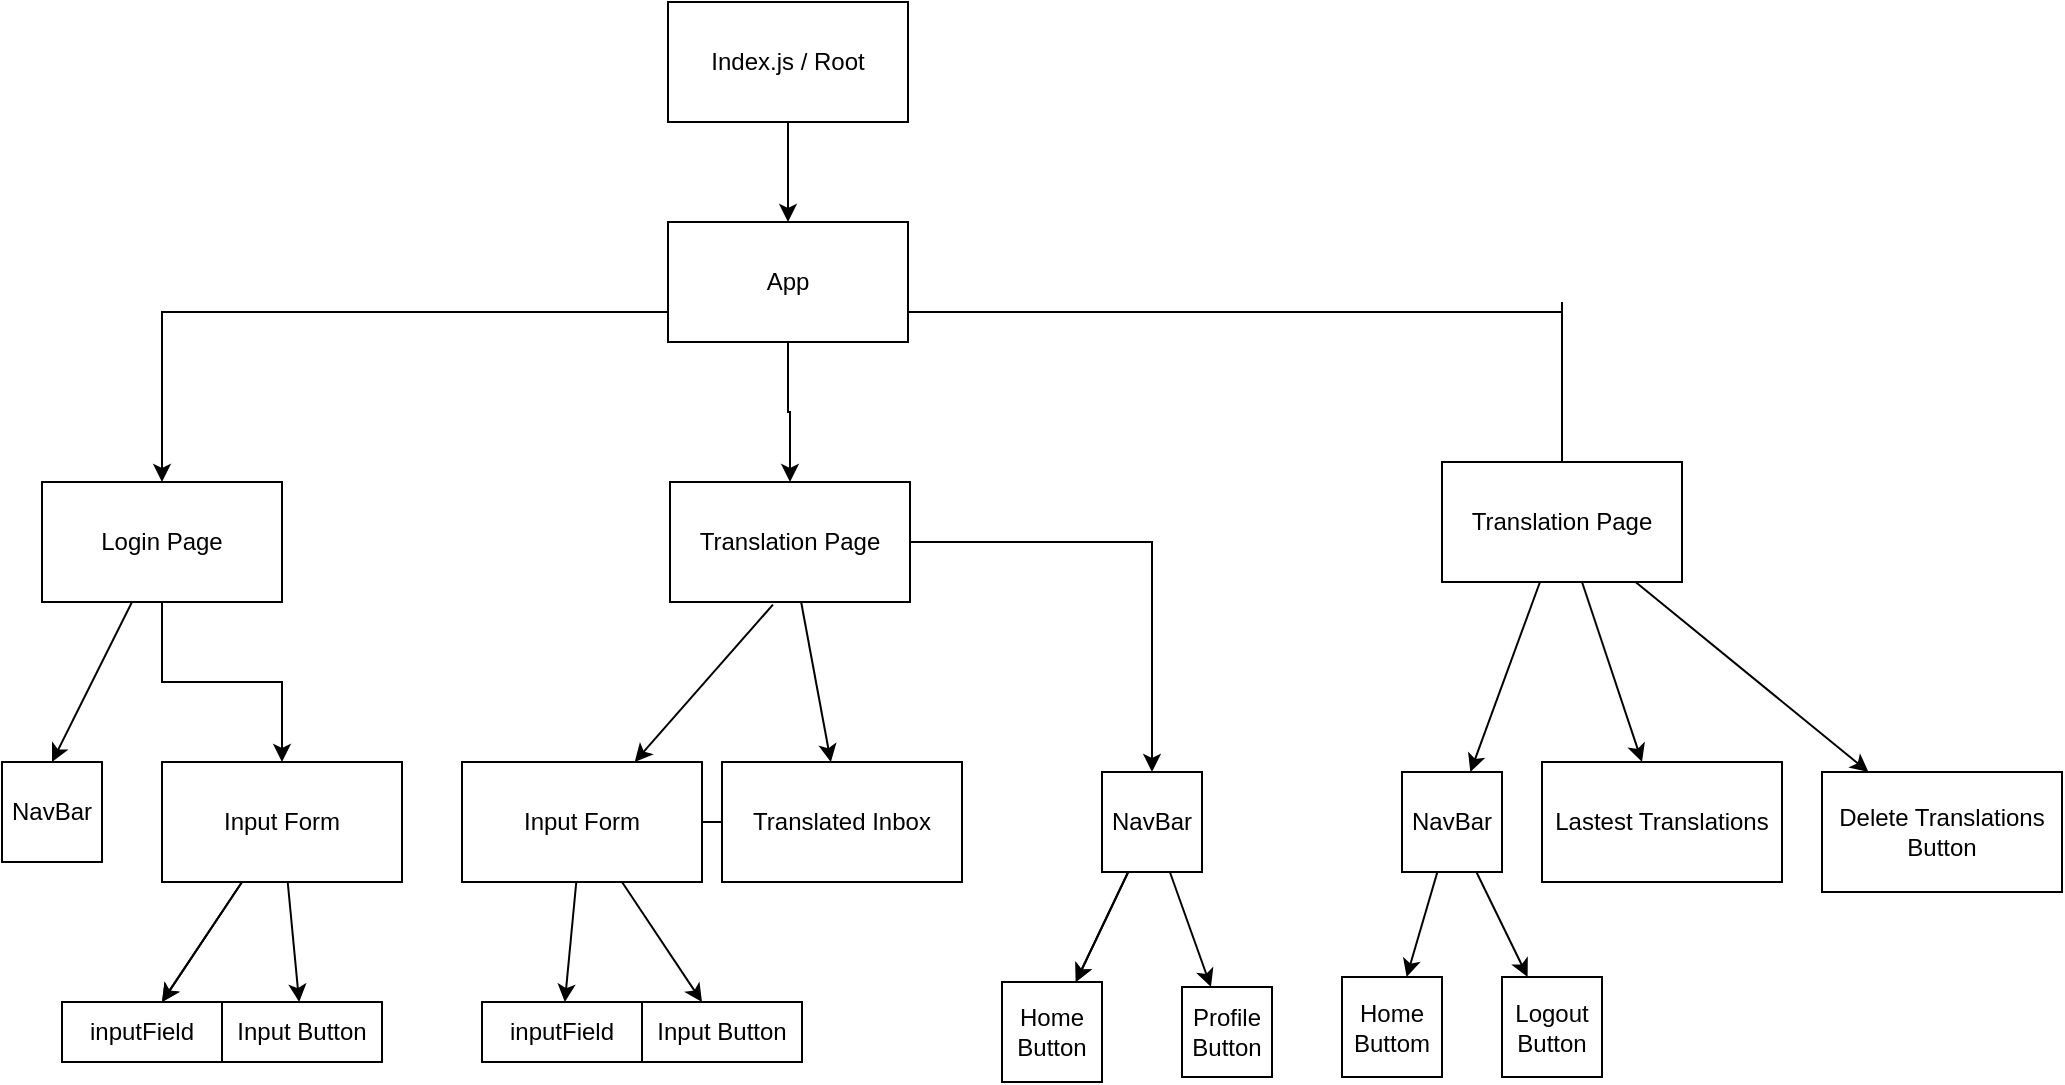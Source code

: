 <mxfile>
    <diagram id="C5RBs43oDa-KdzZeNtuy" name="Page-1">
        <mxGraphModel dx="1360" dy="753" grid="1" gridSize="10" guides="1" tooltips="1" connect="1" arrows="1" fold="1" page="1" pageScale="1" pageWidth="827" pageHeight="1169" math="0" shadow="0">
            <root>
                <mxCell id="WIyWlLk6GJQsqaUBKTNV-0"/>
                <mxCell id="WIyWlLk6GJQsqaUBKTNV-1" parent="WIyWlLk6GJQsqaUBKTNV-0"/>
                <mxCell id="13" style="edgeStyle=none;html=1;exitX=0.5;exitY=1;exitDx=0;exitDy=0;entryX=0.5;entryY=0;entryDx=0;entryDy=0;" edge="1" parent="WIyWlLk6GJQsqaUBKTNV-1" source="0" target="6">
                    <mxGeometry relative="1" as="geometry"/>
                </mxCell>
                <mxCell id="0" value="Index.js / Root" style="rounded=0;whiteSpace=wrap;html=1;" vertex="1" parent="WIyWlLk6GJQsqaUBKTNV-1">
                    <mxGeometry x="353" y="170" width="120" height="60" as="geometry"/>
                </mxCell>
                <mxCell id="3" value="" style="edgeStyle=orthogonalEdgeStyle;rounded=0;orthogonalLoop=1;jettySize=auto;html=1;" edge="1" parent="WIyWlLk6GJQsqaUBKTNV-1" source="6" target="8">
                    <mxGeometry relative="1" as="geometry"/>
                </mxCell>
                <mxCell id="5" style="edgeStyle=orthogonalEdgeStyle;rounded=0;orthogonalLoop=1;jettySize=auto;html=1;exitX=0;exitY=0.75;exitDx=0;exitDy=0;" edge="1" parent="WIyWlLk6GJQsqaUBKTNV-1" source="6" target="10">
                    <mxGeometry relative="1" as="geometry"/>
                </mxCell>
                <mxCell id="6" value="App" style="rounded=0;whiteSpace=wrap;html=1;" vertex="1" parent="WIyWlLk6GJQsqaUBKTNV-1">
                    <mxGeometry x="353" y="280" width="120" height="60" as="geometry"/>
                </mxCell>
                <mxCell id="7" value="" style="edgeStyle=orthogonalEdgeStyle;rounded=0;orthogonalLoop=1;jettySize=auto;html=1;" edge="1" parent="WIyWlLk6GJQsqaUBKTNV-1" source="8" target="31">
                    <mxGeometry relative="1" as="geometry"/>
                </mxCell>
                <mxCell id="50" value="" style="edgeStyle=none;html=1;" edge="1" parent="WIyWlLk6GJQsqaUBKTNV-1" source="8" target="25">
                    <mxGeometry relative="1" as="geometry"/>
                </mxCell>
                <mxCell id="8" value="Translation Page" style="rounded=0;whiteSpace=wrap;html=1;" vertex="1" parent="WIyWlLk6GJQsqaUBKTNV-1">
                    <mxGeometry x="354" y="410" width="120" height="60" as="geometry"/>
                </mxCell>
                <mxCell id="9" value="" style="edgeStyle=orthogonalEdgeStyle;rounded=0;orthogonalLoop=1;jettySize=auto;html=1;" edge="1" parent="WIyWlLk6GJQsqaUBKTNV-1" source="10" target="11">
                    <mxGeometry relative="1" as="geometry"/>
                </mxCell>
                <mxCell id="29" value="" style="edgeStyle=none;html=1;entryX=0.5;entryY=0;entryDx=0;entryDy=0;" edge="1" parent="WIyWlLk6GJQsqaUBKTNV-1" source="10" target="30">
                    <mxGeometry relative="1" as="geometry">
                        <mxPoint x="46.607" y="555" as="targetPoint"/>
                    </mxGeometry>
                </mxCell>
                <mxCell id="10" value="Login Page" style="rounded=0;whiteSpace=wrap;html=1;" vertex="1" parent="WIyWlLk6GJQsqaUBKTNV-1">
                    <mxGeometry x="40" y="410" width="120" height="60" as="geometry"/>
                </mxCell>
                <mxCell id="36" value="" style="edgeStyle=none;html=1;" edge="1" parent="WIyWlLk6GJQsqaUBKTNV-1" source="11" target="35">
                    <mxGeometry relative="1" as="geometry"/>
                </mxCell>
                <mxCell id="37" value="" style="edgeStyle=none;html=1;" edge="1" parent="WIyWlLk6GJQsqaUBKTNV-1" source="11" target="35">
                    <mxGeometry relative="1" as="geometry"/>
                </mxCell>
                <mxCell id="40" value="" style="edgeStyle=none;html=1;" edge="1" parent="WIyWlLk6GJQsqaUBKTNV-1" source="11" target="38">
                    <mxGeometry relative="1" as="geometry"/>
                </mxCell>
                <mxCell id="11" value="Input Form" style="rounded=0;whiteSpace=wrap;html=1;" vertex="1" parent="WIyWlLk6GJQsqaUBKTNV-1">
                    <mxGeometry x="100" y="550" width="120" height="60" as="geometry"/>
                </mxCell>
                <mxCell id="43" value="" style="edgeStyle=none;html=1;" edge="1" parent="WIyWlLk6GJQsqaUBKTNV-1" source="12" target="42">
                    <mxGeometry relative="1" as="geometry"/>
                </mxCell>
                <mxCell id="45" value="" style="edgeStyle=none;html=1;" edge="1" parent="WIyWlLk6GJQsqaUBKTNV-1" source="12" target="41">
                    <mxGeometry relative="1" as="geometry"/>
                </mxCell>
                <mxCell id="48" value="" style="edgeStyle=none;html=1;" edge="1" parent="WIyWlLk6GJQsqaUBKTNV-1" source="12">
                    <mxGeometry relative="1" as="geometry">
                        <mxPoint x="450" y="580" as="targetPoint"/>
                    </mxGeometry>
                </mxCell>
                <mxCell id="12" value="Input Form" style="rounded=0;whiteSpace=wrap;html=1;" vertex="1" parent="WIyWlLk6GJQsqaUBKTNV-1">
                    <mxGeometry x="250" y="550" width="120" height="60" as="geometry"/>
                </mxCell>
                <mxCell id="63" value="" style="edgeStyle=none;html=1;" edge="1" parent="WIyWlLk6GJQsqaUBKTNV-1" source="14" target="33">
                    <mxGeometry relative="1" as="geometry"/>
                </mxCell>
                <mxCell id="65" value="" style="edgeStyle=none;html=1;" edge="1" parent="WIyWlLk6GJQsqaUBKTNV-1" source="14" target="64">
                    <mxGeometry relative="1" as="geometry"/>
                </mxCell>
                <mxCell id="67" value="" style="edgeStyle=none;html=1;" edge="1" parent="WIyWlLk6GJQsqaUBKTNV-1" source="14" target="66">
                    <mxGeometry relative="1" as="geometry"/>
                </mxCell>
                <mxCell id="14" value="Translation Page" style="rounded=0;whiteSpace=wrap;html=1;" vertex="1" parent="WIyWlLk6GJQsqaUBKTNV-1">
                    <mxGeometry x="740" y="400" width="120" height="60" as="geometry"/>
                </mxCell>
                <mxCell id="21" value="" style="endArrow=none;html=1;exitX=1;exitY=0.75;exitDx=0;exitDy=0;" edge="1" parent="WIyWlLk6GJQsqaUBKTNV-1" source="6">
                    <mxGeometry width="50" height="50" relative="1" as="geometry">
                        <mxPoint x="780" y="360" as="sourcePoint"/>
                        <mxPoint x="800" y="325" as="targetPoint"/>
                    </mxGeometry>
                </mxCell>
                <mxCell id="23" value="" style="endArrow=none;html=1;exitX=0.5;exitY=0;exitDx=0;exitDy=0;" edge="1" parent="WIyWlLk6GJQsqaUBKTNV-1" source="14">
                    <mxGeometry width="50" height="50" relative="1" as="geometry">
                        <mxPoint x="740" y="390" as="sourcePoint"/>
                        <mxPoint x="800" y="320" as="targetPoint"/>
                    </mxGeometry>
                </mxCell>
                <mxCell id="25" value="Translated Inbox" style="rounded=0;whiteSpace=wrap;html=1;" vertex="1" parent="WIyWlLk6GJQsqaUBKTNV-1">
                    <mxGeometry x="380" y="550" width="120" height="60" as="geometry"/>
                </mxCell>
                <mxCell id="30" value="NavBar" style="whiteSpace=wrap;html=1;aspect=fixed;" vertex="1" parent="WIyWlLk6GJQsqaUBKTNV-1">
                    <mxGeometry x="20" y="550" width="50" height="50" as="geometry"/>
                </mxCell>
                <mxCell id="46" value="" style="edgeStyle=none;html=1;exitX=0.429;exitY=1.022;exitDx=0;exitDy=0;exitPerimeter=0;" edge="1" parent="WIyWlLk6GJQsqaUBKTNV-1" source="8" target="12">
                    <mxGeometry relative="1" as="geometry"/>
                </mxCell>
                <mxCell id="52" value="" style="edgeStyle=none;html=1;" edge="1" parent="WIyWlLk6GJQsqaUBKTNV-1" source="31" target="51">
                    <mxGeometry relative="1" as="geometry"/>
                </mxCell>
                <mxCell id="53" value="" style="edgeStyle=none;html=1;" edge="1" parent="WIyWlLk6GJQsqaUBKTNV-1" source="31" target="51">
                    <mxGeometry relative="1" as="geometry"/>
                </mxCell>
                <mxCell id="58" value="" style="edgeStyle=none;html=1;" edge="1" parent="WIyWlLk6GJQsqaUBKTNV-1" source="31" target="57">
                    <mxGeometry relative="1" as="geometry"/>
                </mxCell>
                <mxCell id="31" value="NavBar" style="whiteSpace=wrap;html=1;aspect=fixed;" vertex="1" parent="WIyWlLk6GJQsqaUBKTNV-1">
                    <mxGeometry x="570" y="555" width="50" height="50" as="geometry"/>
                </mxCell>
                <mxCell id="60" value="" style="edgeStyle=none;html=1;" edge="1" parent="WIyWlLk6GJQsqaUBKTNV-1" source="33" target="59">
                    <mxGeometry relative="1" as="geometry"/>
                </mxCell>
                <mxCell id="62" value="" style="edgeStyle=none;html=1;" edge="1" parent="WIyWlLk6GJQsqaUBKTNV-1" source="33" target="61">
                    <mxGeometry relative="1" as="geometry"/>
                </mxCell>
                <mxCell id="33" value="NavBar" style="whiteSpace=wrap;html=1;aspect=fixed;" vertex="1" parent="WIyWlLk6GJQsqaUBKTNV-1">
                    <mxGeometry x="720" y="555" width="50" height="50" as="geometry"/>
                </mxCell>
                <mxCell id="35" value="inputField" style="rounded=0;whiteSpace=wrap;html=1;" vertex="1" parent="WIyWlLk6GJQsqaUBKTNV-1">
                    <mxGeometry x="50" y="670" width="80" height="30" as="geometry"/>
                </mxCell>
                <mxCell id="38" value="Input Button" style="rounded=0;whiteSpace=wrap;html=1;" vertex="1" parent="WIyWlLk6GJQsqaUBKTNV-1">
                    <mxGeometry x="130" y="670" width="80" height="30" as="geometry"/>
                </mxCell>
                <mxCell id="41" value="inputField" style="rounded=0;whiteSpace=wrap;html=1;" vertex="1" parent="WIyWlLk6GJQsqaUBKTNV-1">
                    <mxGeometry x="260" y="670" width="80" height="30" as="geometry"/>
                </mxCell>
                <mxCell id="42" value="Input Button" style="rounded=0;whiteSpace=wrap;html=1;" vertex="1" parent="WIyWlLk6GJQsqaUBKTNV-1">
                    <mxGeometry x="340" y="670" width="80" height="30" as="geometry"/>
                </mxCell>
                <mxCell id="51" value="Home Button" style="whiteSpace=wrap;html=1;aspect=fixed;" vertex="1" parent="WIyWlLk6GJQsqaUBKTNV-1">
                    <mxGeometry x="520" y="660" width="50" height="50" as="geometry"/>
                </mxCell>
                <mxCell id="57" value="Profile Button" style="whiteSpace=wrap;html=1;aspect=fixed;" vertex="1" parent="WIyWlLk6GJQsqaUBKTNV-1">
                    <mxGeometry x="610" y="662.5" width="45" height="45" as="geometry"/>
                </mxCell>
                <mxCell id="59" value="Home Buttom" style="whiteSpace=wrap;html=1;aspect=fixed;" vertex="1" parent="WIyWlLk6GJQsqaUBKTNV-1">
                    <mxGeometry x="690" y="657.5" width="50" height="50" as="geometry"/>
                </mxCell>
                <mxCell id="61" value="Logout&lt;br&gt;Button" style="whiteSpace=wrap;html=1;aspect=fixed;" vertex="1" parent="WIyWlLk6GJQsqaUBKTNV-1">
                    <mxGeometry x="770" y="657.5" width="50" height="50" as="geometry"/>
                </mxCell>
                <mxCell id="64" value="Lastest Translations" style="rounded=0;whiteSpace=wrap;html=1;" vertex="1" parent="WIyWlLk6GJQsqaUBKTNV-1">
                    <mxGeometry x="790" y="550" width="120" height="60" as="geometry"/>
                </mxCell>
                <mxCell id="66" value="Delete Translations Button" style="rounded=0;whiteSpace=wrap;html=1;" vertex="1" parent="WIyWlLk6GJQsqaUBKTNV-1">
                    <mxGeometry x="930" y="555" width="120" height="60" as="geometry"/>
                </mxCell>
            </root>
        </mxGraphModel>
    </diagram>
</mxfile>